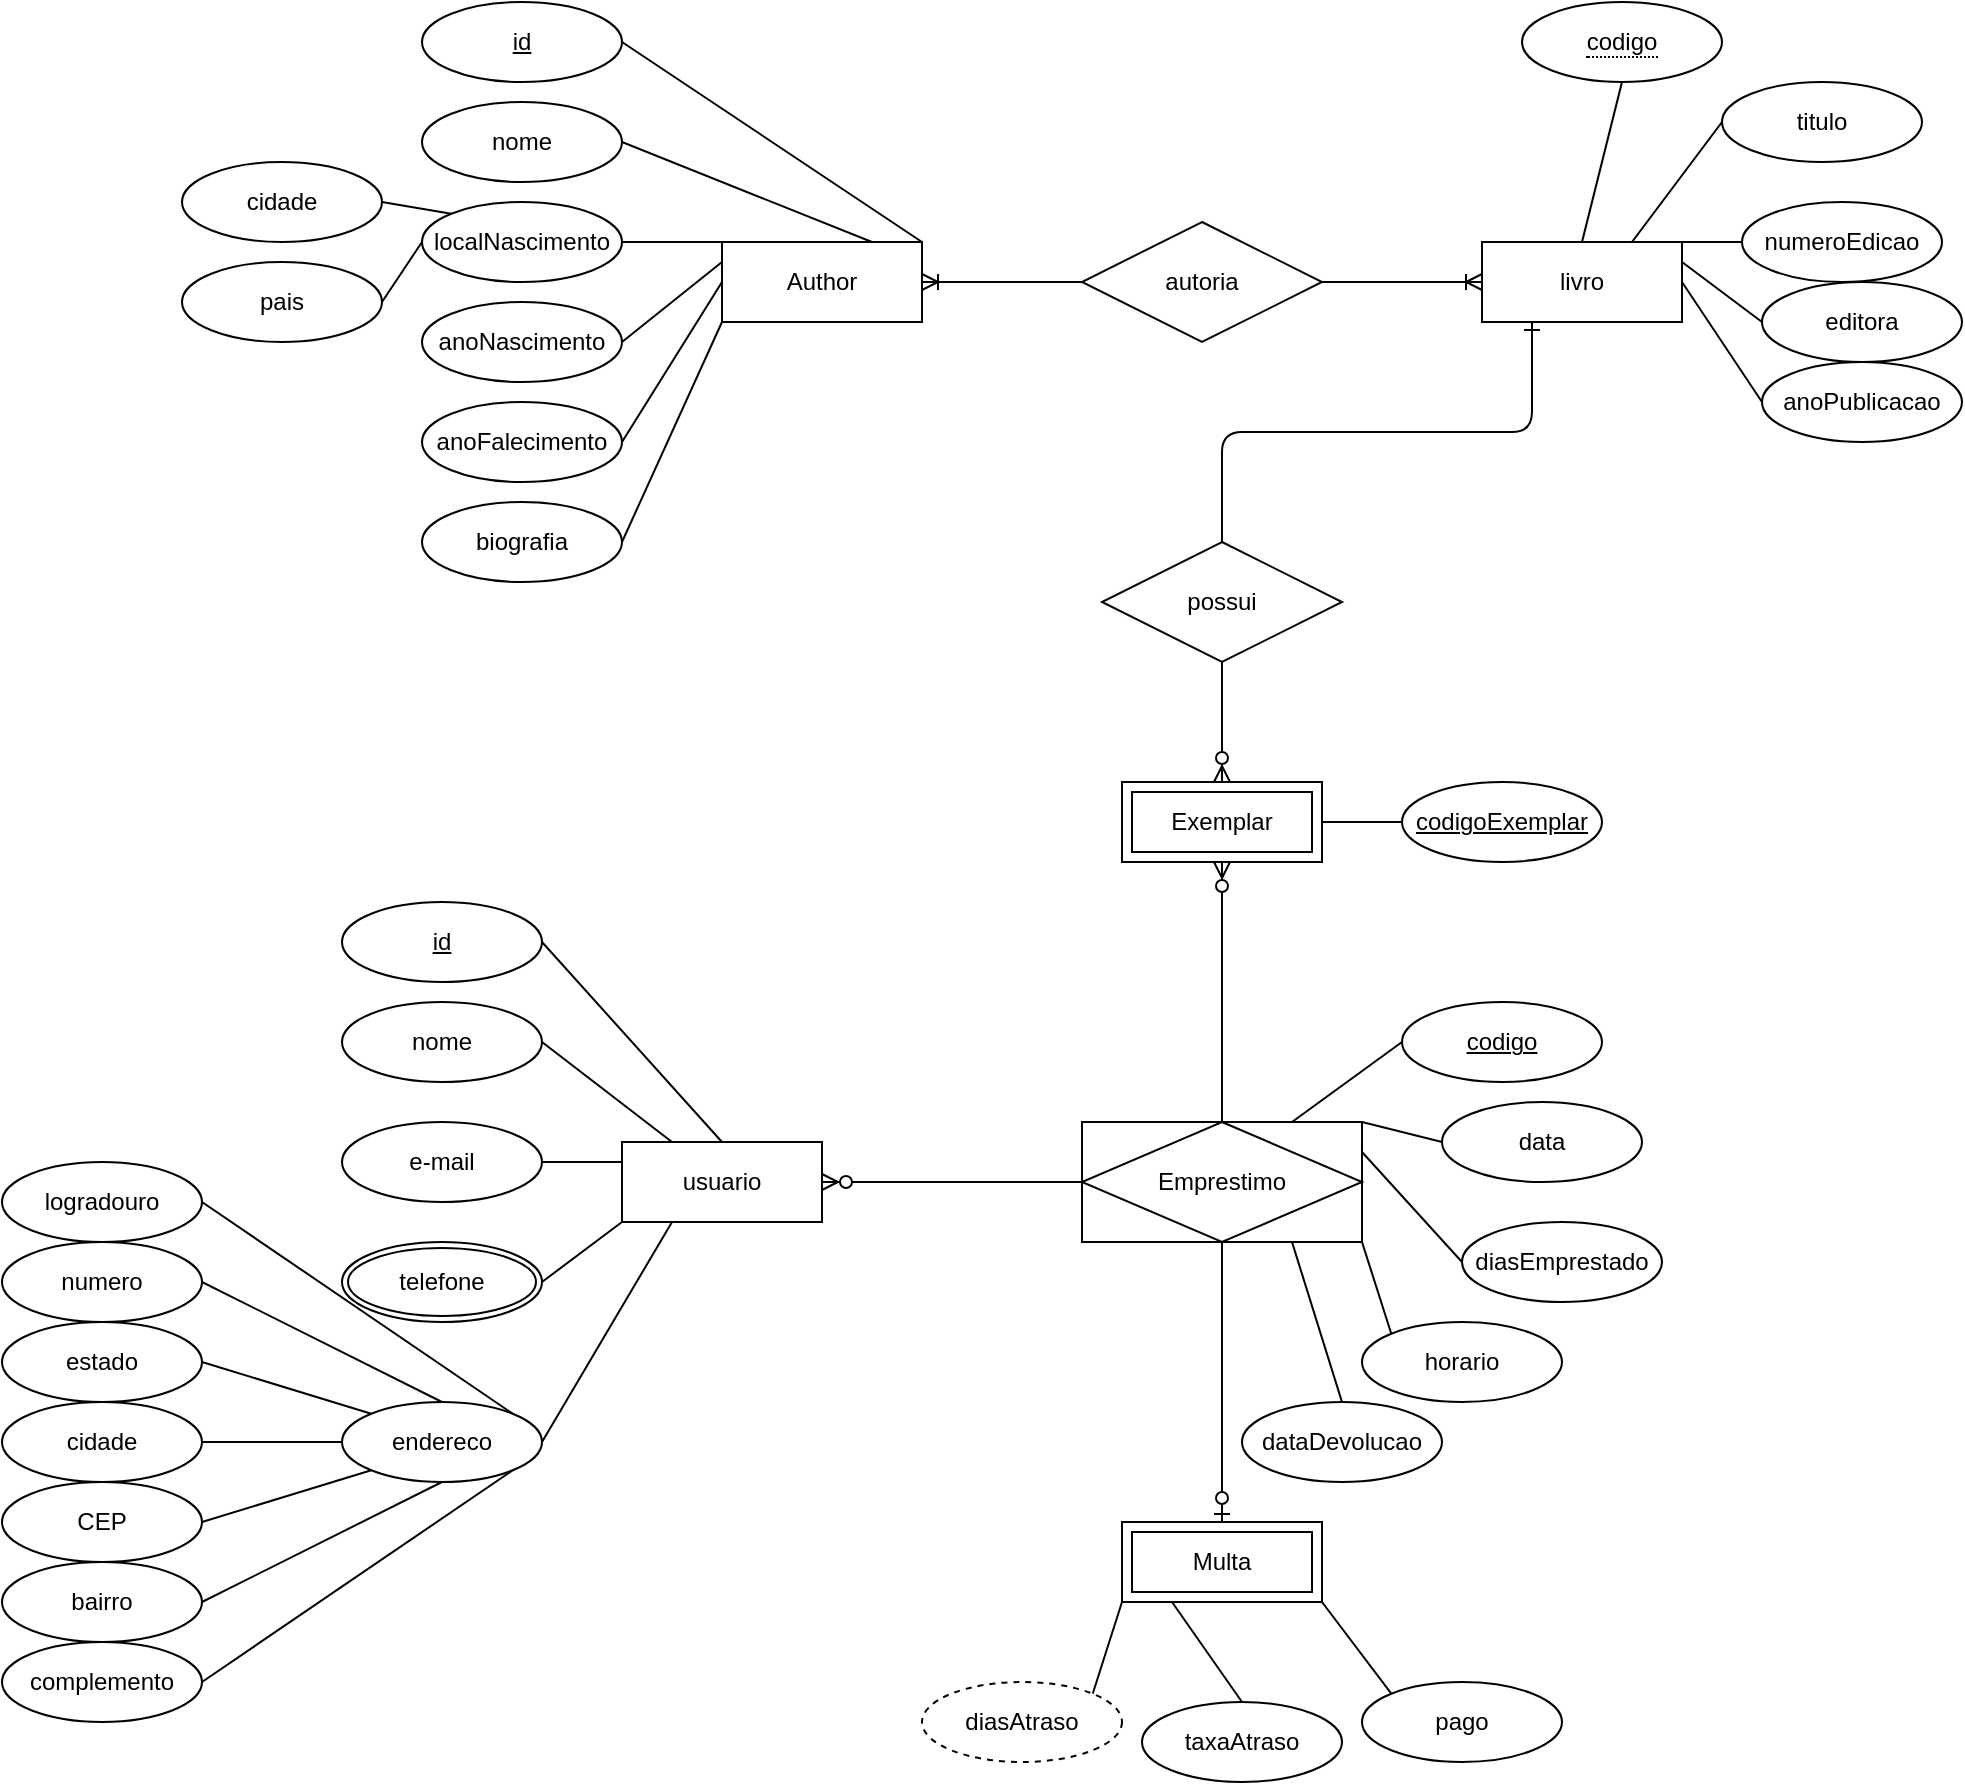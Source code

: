 <mxfile version="14.9.6" type="device"><diagram id="MHkU9fgcG_jjzwRfzNsh" name="Page-1"><mxGraphModel dx="1673" dy="851" grid="1" gridSize="10" guides="1" tooltips="1" connect="1" arrows="1" fold="1" page="1" pageScale="1" pageWidth="850" pageHeight="1100" math="0" shadow="0"><root><mxCell id="0"/><mxCell id="1" parent="0"/><mxCell id="HRNUDSs8KzSG2ins1wVb-1" value="Author" style="whiteSpace=wrap;html=1;align=center;" vertex="1" parent="1"><mxGeometry x="210" y="130" width="100" height="40" as="geometry"/></mxCell><mxCell id="HRNUDSs8KzSG2ins1wVb-76" style="edgeStyle=none;rounded=0;orthogonalLoop=1;jettySize=auto;html=1;exitX=1;exitY=0.5;exitDx=0;exitDy=0;entryX=0.75;entryY=0;entryDx=0;entryDy=0;endArrow=none;endFill=0;" edge="1" parent="1" source="HRNUDSs8KzSG2ins1wVb-2" target="HRNUDSs8KzSG2ins1wVb-1"><mxGeometry relative="1" as="geometry"/></mxCell><mxCell id="HRNUDSs8KzSG2ins1wVb-2" value="nome" style="ellipse;whiteSpace=wrap;html=1;align=center;" vertex="1" parent="1"><mxGeometry x="60" y="60" width="100" height="40" as="geometry"/></mxCell><mxCell id="HRNUDSs8KzSG2ins1wVb-80" style="edgeStyle=none;rounded=0;orthogonalLoop=1;jettySize=auto;html=1;exitX=1;exitY=0.5;exitDx=0;exitDy=0;entryX=0;entryY=0.25;entryDx=0;entryDy=0;endArrow=none;endFill=0;" edge="1" parent="1" source="HRNUDSs8KzSG2ins1wVb-3" target="HRNUDSs8KzSG2ins1wVb-1"><mxGeometry relative="1" as="geometry"/></mxCell><mxCell id="HRNUDSs8KzSG2ins1wVb-3" value="anoNascimento" style="ellipse;whiteSpace=wrap;html=1;align=center;" vertex="1" parent="1"><mxGeometry x="60" y="160" width="100" height="40" as="geometry"/></mxCell><mxCell id="HRNUDSs8KzSG2ins1wVb-81" style="edgeStyle=none;rounded=0;orthogonalLoop=1;jettySize=auto;html=1;exitX=1;exitY=0.5;exitDx=0;exitDy=0;entryX=0;entryY=0.5;entryDx=0;entryDy=0;endArrow=none;endFill=0;" edge="1" parent="1" source="HRNUDSs8KzSG2ins1wVb-4" target="HRNUDSs8KzSG2ins1wVb-1"><mxGeometry relative="1" as="geometry"/></mxCell><mxCell id="HRNUDSs8KzSG2ins1wVb-4" value="anoFalecimento" style="ellipse;whiteSpace=wrap;html=1;align=center;" vertex="1" parent="1"><mxGeometry x="60" y="210" width="100" height="40" as="geometry"/></mxCell><mxCell id="HRNUDSs8KzSG2ins1wVb-75" style="edgeStyle=none;rounded=0;orthogonalLoop=1;jettySize=auto;html=1;exitX=1;exitY=0.5;exitDx=0;exitDy=0;entryX=1;entryY=0;entryDx=0;entryDy=0;endArrow=none;endFill=0;" edge="1" parent="1" source="HRNUDSs8KzSG2ins1wVb-5" target="HRNUDSs8KzSG2ins1wVb-1"><mxGeometry relative="1" as="geometry"/></mxCell><mxCell id="HRNUDSs8KzSG2ins1wVb-5" value="id" style="ellipse;whiteSpace=wrap;html=1;align=center;fontStyle=4;" vertex="1" parent="1"><mxGeometry x="60" y="10" width="100" height="40" as="geometry"/></mxCell><mxCell id="HRNUDSs8KzSG2ins1wVb-77" style="edgeStyle=none;rounded=0;orthogonalLoop=1;jettySize=auto;html=1;exitX=1;exitY=0.5;exitDx=0;exitDy=0;entryX=0;entryY=0;entryDx=0;entryDy=0;endArrow=none;endFill=0;" edge="1" parent="1" source="HRNUDSs8KzSG2ins1wVb-6" target="HRNUDSs8KzSG2ins1wVb-1"><mxGeometry relative="1" as="geometry"/></mxCell><mxCell id="HRNUDSs8KzSG2ins1wVb-6" value="localNascimento" style="ellipse;whiteSpace=wrap;html=1;align=center;" vertex="1" parent="1"><mxGeometry x="60" y="110" width="100" height="40" as="geometry"/></mxCell><mxCell id="HRNUDSs8KzSG2ins1wVb-78" style="edgeStyle=none;rounded=0;orthogonalLoop=1;jettySize=auto;html=1;exitX=1;exitY=0.5;exitDx=0;exitDy=0;entryX=0;entryY=0;entryDx=0;entryDy=0;endArrow=none;endFill=0;" edge="1" parent="1" source="HRNUDSs8KzSG2ins1wVb-7" target="HRNUDSs8KzSG2ins1wVb-6"><mxGeometry relative="1" as="geometry"/></mxCell><mxCell id="HRNUDSs8KzSG2ins1wVb-7" value="cidade" style="ellipse;whiteSpace=wrap;html=1;align=center;" vertex="1" parent="1"><mxGeometry x="-60" y="90" width="100" height="40" as="geometry"/></mxCell><mxCell id="HRNUDSs8KzSG2ins1wVb-79" style="edgeStyle=none;rounded=0;orthogonalLoop=1;jettySize=auto;html=1;exitX=1;exitY=0.5;exitDx=0;exitDy=0;entryX=0;entryY=0.5;entryDx=0;entryDy=0;endArrow=none;endFill=0;" edge="1" parent="1" source="HRNUDSs8KzSG2ins1wVb-8" target="HRNUDSs8KzSG2ins1wVb-6"><mxGeometry relative="1" as="geometry"/></mxCell><mxCell id="HRNUDSs8KzSG2ins1wVb-8" value="pais" style="ellipse;whiteSpace=wrap;html=1;align=center;" vertex="1" parent="1"><mxGeometry x="-60" y="140" width="100" height="40" as="geometry"/></mxCell><mxCell id="HRNUDSs8KzSG2ins1wVb-82" style="edgeStyle=none;rounded=0;orthogonalLoop=1;jettySize=auto;html=1;exitX=1;exitY=0.5;exitDx=0;exitDy=0;entryX=0;entryY=1;entryDx=0;entryDy=0;endArrow=none;endFill=0;" edge="1" parent="1" source="HRNUDSs8KzSG2ins1wVb-9" target="HRNUDSs8KzSG2ins1wVb-1"><mxGeometry relative="1" as="geometry"/></mxCell><mxCell id="HRNUDSs8KzSG2ins1wVb-9" value="biografia" style="ellipse;whiteSpace=wrap;html=1;align=center;" vertex="1" parent="1"><mxGeometry x="60" y="260" width="100" height="40" as="geometry"/></mxCell><mxCell id="HRNUDSs8KzSG2ins1wVb-70" style="edgeStyle=none;rounded=0;orthogonalLoop=1;jettySize=auto;html=1;exitX=0.5;exitY=0;exitDx=0;exitDy=0;entryX=0.5;entryY=1;entryDx=0;entryDy=0;endArrow=none;endFill=0;" edge="1" parent="1" source="HRNUDSs8KzSG2ins1wVb-10" target="HRNUDSs8KzSG2ins1wVb-11"><mxGeometry relative="1" as="geometry"/></mxCell><mxCell id="HRNUDSs8KzSG2ins1wVb-10" value="livro" style="whiteSpace=wrap;html=1;align=center;" vertex="1" parent="1"><mxGeometry x="590" y="130" width="100" height="40" as="geometry"/></mxCell><mxCell id="HRNUDSs8KzSG2ins1wVb-11" value="&lt;span style=&quot;border-bottom: 1px dotted&quot;&gt;codigo&lt;/span&gt;" style="ellipse;whiteSpace=wrap;html=1;align=center;" vertex="1" parent="1"><mxGeometry x="610" y="10" width="100" height="40" as="geometry"/></mxCell><mxCell id="HRNUDSs8KzSG2ins1wVb-71" style="edgeStyle=none;rounded=0;orthogonalLoop=1;jettySize=auto;html=1;exitX=0;exitY=0.5;exitDx=0;exitDy=0;entryX=0.75;entryY=0;entryDx=0;entryDy=0;endArrow=none;endFill=0;" edge="1" parent="1" source="HRNUDSs8KzSG2ins1wVb-12" target="HRNUDSs8KzSG2ins1wVb-10"><mxGeometry relative="1" as="geometry"/></mxCell><mxCell id="HRNUDSs8KzSG2ins1wVb-12" value="titulo" style="ellipse;whiteSpace=wrap;html=1;align=center;" vertex="1" parent="1"><mxGeometry x="710" y="50" width="100" height="40" as="geometry"/></mxCell><mxCell id="HRNUDSs8KzSG2ins1wVb-72" style="edgeStyle=none;rounded=0;orthogonalLoop=1;jettySize=auto;html=1;exitX=0;exitY=0.5;exitDx=0;exitDy=0;entryX=1;entryY=0;entryDx=0;entryDy=0;endArrow=none;endFill=0;" edge="1" parent="1" source="HRNUDSs8KzSG2ins1wVb-13" target="HRNUDSs8KzSG2ins1wVb-10"><mxGeometry relative="1" as="geometry"/></mxCell><mxCell id="HRNUDSs8KzSG2ins1wVb-13" value="numeroEdicao" style="ellipse;whiteSpace=wrap;html=1;align=center;" vertex="1" parent="1"><mxGeometry x="720" y="110" width="100" height="40" as="geometry"/></mxCell><mxCell id="HRNUDSs8KzSG2ins1wVb-73" style="edgeStyle=none;rounded=0;orthogonalLoop=1;jettySize=auto;html=1;exitX=0;exitY=0.5;exitDx=0;exitDy=0;entryX=1;entryY=0.25;entryDx=0;entryDy=0;endArrow=none;endFill=0;" edge="1" parent="1" source="HRNUDSs8KzSG2ins1wVb-14" target="HRNUDSs8KzSG2ins1wVb-10"><mxGeometry relative="1" as="geometry"/></mxCell><mxCell id="HRNUDSs8KzSG2ins1wVb-14" value="editora" style="ellipse;whiteSpace=wrap;html=1;align=center;" vertex="1" parent="1"><mxGeometry x="730" y="150" width="100" height="40" as="geometry"/></mxCell><mxCell id="HRNUDSs8KzSG2ins1wVb-74" style="edgeStyle=none;rounded=0;orthogonalLoop=1;jettySize=auto;html=1;exitX=0;exitY=0.5;exitDx=0;exitDy=0;entryX=1;entryY=0.5;entryDx=0;entryDy=0;endArrow=none;endFill=0;" edge="1" parent="1" source="HRNUDSs8KzSG2ins1wVb-15" target="HRNUDSs8KzSG2ins1wVb-10"><mxGeometry relative="1" as="geometry"/></mxCell><mxCell id="HRNUDSs8KzSG2ins1wVb-15" value="anoPublicacao" style="ellipse;whiteSpace=wrap;html=1;align=center;" vertex="1" parent="1"><mxGeometry x="730" y="190" width="100" height="40" as="geometry"/></mxCell><mxCell id="HRNUDSs8KzSG2ins1wVb-99" style="edgeStyle=none;rounded=0;orthogonalLoop=1;jettySize=auto;html=1;exitX=0;exitY=0.5;exitDx=0;exitDy=0;entryX=1;entryY=0.5;entryDx=0;entryDy=0;endArrow=none;endFill=0;" edge="1" parent="1" source="HRNUDSs8KzSG2ins1wVb-20"><mxGeometry relative="1" as="geometry"><mxPoint x="510" y="420" as="targetPoint"/></mxGeometry></mxCell><mxCell id="HRNUDSs8KzSG2ins1wVb-20" value="codigoExemplar" style="ellipse;whiteSpace=wrap;html=1;align=center;fontStyle=4;" vertex="1" parent="1"><mxGeometry x="550" y="400" width="100" height="40" as="geometry"/></mxCell><mxCell id="HRNUDSs8KzSG2ins1wVb-22" value="usuario" style="whiteSpace=wrap;html=1;align=center;" vertex="1" parent="1"><mxGeometry x="160" y="580" width="100" height="40" as="geometry"/></mxCell><mxCell id="HRNUDSs8KzSG2ins1wVb-88" style="edgeStyle=none;rounded=0;orthogonalLoop=1;jettySize=auto;html=1;exitX=1;exitY=0.5;exitDx=0;exitDy=0;entryX=0.5;entryY=0;entryDx=0;entryDy=0;endArrow=none;endFill=0;" edge="1" parent="1" source="HRNUDSs8KzSG2ins1wVb-23" target="HRNUDSs8KzSG2ins1wVb-22"><mxGeometry relative="1" as="geometry"/></mxCell><mxCell id="HRNUDSs8KzSG2ins1wVb-23" value="id" style="ellipse;whiteSpace=wrap;html=1;align=center;fontStyle=4;" vertex="1" parent="1"><mxGeometry x="20" y="460" width="100" height="40" as="geometry"/></mxCell><mxCell id="HRNUDSs8KzSG2ins1wVb-87" style="edgeStyle=none;rounded=0;orthogonalLoop=1;jettySize=auto;html=1;exitX=1;exitY=0.5;exitDx=0;exitDy=0;entryX=0.25;entryY=0;entryDx=0;entryDy=0;endArrow=none;endFill=0;" edge="1" parent="1" source="HRNUDSs8KzSG2ins1wVb-24" target="HRNUDSs8KzSG2ins1wVb-22"><mxGeometry relative="1" as="geometry"/></mxCell><mxCell id="HRNUDSs8KzSG2ins1wVb-24" value="nome" style="ellipse;whiteSpace=wrap;html=1;align=center;" vertex="1" parent="1"><mxGeometry x="20" y="510" width="100" height="40" as="geometry"/></mxCell><mxCell id="HRNUDSs8KzSG2ins1wVb-85" style="edgeStyle=none;rounded=0;orthogonalLoop=1;jettySize=auto;html=1;exitX=1;exitY=0.5;exitDx=0;exitDy=0;entryX=0.25;entryY=1;entryDx=0;entryDy=0;endArrow=none;endFill=0;" edge="1" parent="1" source="HRNUDSs8KzSG2ins1wVb-25" target="HRNUDSs8KzSG2ins1wVb-22"><mxGeometry relative="1" as="geometry"/></mxCell><mxCell id="HRNUDSs8KzSG2ins1wVb-25" value="endereco" style="ellipse;whiteSpace=wrap;html=1;align=center;" vertex="1" parent="1"><mxGeometry x="20" y="710" width="100" height="40" as="geometry"/></mxCell><mxCell id="HRNUDSs8KzSG2ins1wVb-86" style="edgeStyle=none;rounded=0;orthogonalLoop=1;jettySize=auto;html=1;exitX=1;exitY=0.5;exitDx=0;exitDy=0;entryX=0;entryY=0.25;entryDx=0;entryDy=0;endArrow=none;endFill=0;" edge="1" parent="1" source="HRNUDSs8KzSG2ins1wVb-26" target="HRNUDSs8KzSG2ins1wVb-22"><mxGeometry relative="1" as="geometry"/></mxCell><mxCell id="HRNUDSs8KzSG2ins1wVb-26" value="e-mail" style="ellipse;whiteSpace=wrap;html=1;align=center;" vertex="1" parent="1"><mxGeometry x="20" y="570" width="100" height="40" as="geometry"/></mxCell><mxCell id="HRNUDSs8KzSG2ins1wVb-93" style="edgeStyle=none;rounded=0;orthogonalLoop=1;jettySize=auto;html=1;exitX=1;exitY=0.5;exitDx=0;exitDy=0;entryX=1;entryY=0;entryDx=0;entryDy=0;endArrow=none;endFill=0;" edge="1" parent="1" source="HRNUDSs8KzSG2ins1wVb-27" target="HRNUDSs8KzSG2ins1wVb-25"><mxGeometry relative="1" as="geometry"/></mxCell><mxCell id="HRNUDSs8KzSG2ins1wVb-27" value="logradouro" style="ellipse;whiteSpace=wrap;html=1;align=center;" vertex="1" parent="1"><mxGeometry x="-150" y="590" width="100" height="40" as="geometry"/></mxCell><mxCell id="HRNUDSs8KzSG2ins1wVb-84" style="edgeStyle=none;rounded=0;orthogonalLoop=1;jettySize=auto;html=1;exitX=1;exitY=0.5;exitDx=0;exitDy=0;entryX=0;entryY=1;entryDx=0;entryDy=0;endArrow=none;endFill=0;" edge="1" parent="1" source="HRNUDSs8KzSG2ins1wVb-28" target="HRNUDSs8KzSG2ins1wVb-22"><mxGeometry relative="1" as="geometry"/></mxCell><mxCell id="HRNUDSs8KzSG2ins1wVb-28" value="telefone" style="ellipse;shape=doubleEllipse;margin=3;whiteSpace=wrap;html=1;align=center;" vertex="1" parent="1"><mxGeometry x="20" y="630" width="100" height="40" as="geometry"/></mxCell><mxCell id="HRNUDSs8KzSG2ins1wVb-94" style="edgeStyle=none;rounded=0;orthogonalLoop=1;jettySize=auto;html=1;exitX=1;exitY=0.5;exitDx=0;exitDy=0;entryX=0.5;entryY=0;entryDx=0;entryDy=0;endArrow=none;endFill=0;" edge="1" parent="1" source="HRNUDSs8KzSG2ins1wVb-29" target="HRNUDSs8KzSG2ins1wVb-25"><mxGeometry relative="1" as="geometry"/></mxCell><mxCell id="HRNUDSs8KzSG2ins1wVb-29" value="numero" style="ellipse;whiteSpace=wrap;html=1;align=center;" vertex="1" parent="1"><mxGeometry x="-150" y="630" width="100" height="40" as="geometry"/></mxCell><mxCell id="HRNUDSs8KzSG2ins1wVb-89" style="edgeStyle=none;rounded=0;orthogonalLoop=1;jettySize=auto;html=1;exitX=1;exitY=0.5;exitDx=0;exitDy=0;entryX=1;entryY=1;entryDx=0;entryDy=0;endArrow=none;endFill=0;" edge="1" parent="1" source="HRNUDSs8KzSG2ins1wVb-30" target="HRNUDSs8KzSG2ins1wVb-25"><mxGeometry relative="1" as="geometry"/></mxCell><mxCell id="HRNUDSs8KzSG2ins1wVb-30" value="complemento" style="ellipse;whiteSpace=wrap;html=1;align=center;" vertex="1" parent="1"><mxGeometry x="-150" y="830" width="100" height="40" as="geometry"/></mxCell><mxCell id="HRNUDSs8KzSG2ins1wVb-90" style="edgeStyle=none;rounded=0;orthogonalLoop=1;jettySize=auto;html=1;exitX=1;exitY=0.5;exitDx=0;exitDy=0;entryX=0.5;entryY=1;entryDx=0;entryDy=0;endArrow=none;endFill=0;" edge="1" parent="1" source="HRNUDSs8KzSG2ins1wVb-31" target="HRNUDSs8KzSG2ins1wVb-25"><mxGeometry relative="1" as="geometry"/></mxCell><mxCell id="HRNUDSs8KzSG2ins1wVb-31" value="bairro" style="ellipse;whiteSpace=wrap;html=1;align=center;" vertex="1" parent="1"><mxGeometry x="-150" y="790" width="100" height="40" as="geometry"/></mxCell><mxCell id="HRNUDSs8KzSG2ins1wVb-91" style="edgeStyle=none;rounded=0;orthogonalLoop=1;jettySize=auto;html=1;exitX=1;exitY=0.5;exitDx=0;exitDy=0;entryX=0;entryY=1;entryDx=0;entryDy=0;endArrow=none;endFill=0;" edge="1" parent="1" source="HRNUDSs8KzSG2ins1wVb-32" target="HRNUDSs8KzSG2ins1wVb-25"><mxGeometry relative="1" as="geometry"/></mxCell><mxCell id="HRNUDSs8KzSG2ins1wVb-32" value="CEP" style="ellipse;whiteSpace=wrap;html=1;align=center;" vertex="1" parent="1"><mxGeometry x="-150" y="750" width="100" height="40" as="geometry"/></mxCell><mxCell id="HRNUDSs8KzSG2ins1wVb-92" style="edgeStyle=none;rounded=0;orthogonalLoop=1;jettySize=auto;html=1;exitX=1;exitY=0.5;exitDx=0;exitDy=0;endArrow=none;endFill=0;" edge="1" parent="1" source="HRNUDSs8KzSG2ins1wVb-33" target="HRNUDSs8KzSG2ins1wVb-25"><mxGeometry relative="1" as="geometry"/></mxCell><mxCell id="HRNUDSs8KzSG2ins1wVb-33" value="cidade" style="ellipse;whiteSpace=wrap;html=1;align=center;" vertex="1" parent="1"><mxGeometry x="-150" y="710" width="100" height="40" as="geometry"/></mxCell><mxCell id="HRNUDSs8KzSG2ins1wVb-95" style="edgeStyle=none;rounded=0;orthogonalLoop=1;jettySize=auto;html=1;exitX=1;exitY=0.5;exitDx=0;exitDy=0;entryX=0;entryY=0;entryDx=0;entryDy=0;endArrow=none;endFill=0;" edge="1" parent="1" source="HRNUDSs8KzSG2ins1wVb-34" target="HRNUDSs8KzSG2ins1wVb-25"><mxGeometry relative="1" as="geometry"/></mxCell><mxCell id="HRNUDSs8KzSG2ins1wVb-34" value="estado" style="ellipse;whiteSpace=wrap;html=1;align=center;" vertex="1" parent="1"><mxGeometry x="-150" y="670" width="100" height="40" as="geometry"/></mxCell><mxCell id="HRNUDSs8KzSG2ins1wVb-100" style="edgeStyle=none;rounded=0;orthogonalLoop=1;jettySize=auto;html=1;exitX=0;exitY=0.5;exitDx=0;exitDy=0;entryX=0.75;entryY=0;entryDx=0;entryDy=0;endArrow=none;endFill=0;" edge="1" parent="1" source="HRNUDSs8KzSG2ins1wVb-41" target="HRNUDSs8KzSG2ins1wVb-58"><mxGeometry relative="1" as="geometry"/></mxCell><mxCell id="HRNUDSs8KzSG2ins1wVb-41" value="codigo" style="ellipse;whiteSpace=wrap;html=1;align=center;fontStyle=4;" vertex="1" parent="1"><mxGeometry x="550" y="510" width="100" height="40" as="geometry"/></mxCell><mxCell id="HRNUDSs8KzSG2ins1wVb-101" style="edgeStyle=none;rounded=0;orthogonalLoop=1;jettySize=auto;html=1;exitX=0;exitY=0.5;exitDx=0;exitDy=0;entryX=1;entryY=0;entryDx=0;entryDy=0;endArrow=none;endFill=0;" edge="1" parent="1" source="HRNUDSs8KzSG2ins1wVb-42" target="HRNUDSs8KzSG2ins1wVb-58"><mxGeometry relative="1" as="geometry"/></mxCell><mxCell id="HRNUDSs8KzSG2ins1wVb-42" value="data" style="ellipse;whiteSpace=wrap;html=1;align=center;" vertex="1" parent="1"><mxGeometry x="570" y="560" width="100" height="40" as="geometry"/></mxCell><mxCell id="HRNUDSs8KzSG2ins1wVb-103" style="edgeStyle=none;rounded=0;orthogonalLoop=1;jettySize=auto;html=1;exitX=0;exitY=0;exitDx=0;exitDy=0;entryX=1;entryY=1;entryDx=0;entryDy=0;endArrow=none;endFill=0;" edge="1" parent="1" source="HRNUDSs8KzSG2ins1wVb-43" target="HRNUDSs8KzSG2ins1wVb-58"><mxGeometry relative="1" as="geometry"/></mxCell><mxCell id="HRNUDSs8KzSG2ins1wVb-43" value="horario" style="ellipse;whiteSpace=wrap;html=1;align=center;" vertex="1" parent="1"><mxGeometry x="530" y="670" width="100" height="40" as="geometry"/></mxCell><mxCell id="HRNUDSs8KzSG2ins1wVb-102" style="edgeStyle=none;rounded=0;orthogonalLoop=1;jettySize=auto;html=1;exitX=0;exitY=0.5;exitDx=0;exitDy=0;entryX=1;entryY=0.25;entryDx=0;entryDy=0;endArrow=none;endFill=0;" edge="1" parent="1" source="HRNUDSs8KzSG2ins1wVb-44" target="HRNUDSs8KzSG2ins1wVb-58"><mxGeometry relative="1" as="geometry"/></mxCell><mxCell id="HRNUDSs8KzSG2ins1wVb-44" value="diasEmprestado" style="ellipse;whiteSpace=wrap;html=1;align=center;" vertex="1" parent="1"><mxGeometry x="580" y="620" width="100" height="40" as="geometry"/></mxCell><mxCell id="HRNUDSs8KzSG2ins1wVb-104" style="edgeStyle=none;rounded=0;orthogonalLoop=1;jettySize=auto;html=1;exitX=0.5;exitY=0;exitDx=0;exitDy=0;entryX=0.75;entryY=1;entryDx=0;entryDy=0;endArrow=none;endFill=0;" edge="1" parent="1" source="HRNUDSs8KzSG2ins1wVb-46" target="HRNUDSs8KzSG2ins1wVb-58"><mxGeometry relative="1" as="geometry"/></mxCell><mxCell id="HRNUDSs8KzSG2ins1wVb-46" value="dataDevolucao" style="ellipse;whiteSpace=wrap;html=1;align=center;" vertex="1" parent="1"><mxGeometry x="470" y="710" width="100" height="40" as="geometry"/></mxCell><mxCell id="HRNUDSs8KzSG2ins1wVb-47" value="Multa" style="shape=ext;margin=3;double=1;whiteSpace=wrap;html=1;align=center;" vertex="1" parent="1"><mxGeometry x="410" y="770" width="100" height="40" as="geometry"/></mxCell><mxCell id="HRNUDSs8KzSG2ins1wVb-96" style="edgeStyle=none;rounded=0;orthogonalLoop=1;jettySize=auto;html=1;exitX=1;exitY=0;exitDx=0;exitDy=0;entryX=0;entryY=1;entryDx=0;entryDy=0;endArrow=none;endFill=0;" edge="1" parent="1" source="HRNUDSs8KzSG2ins1wVb-54" target="HRNUDSs8KzSG2ins1wVb-47"><mxGeometry relative="1" as="geometry"/></mxCell><mxCell id="HRNUDSs8KzSG2ins1wVb-54" value="diasAtraso" style="ellipse;whiteSpace=wrap;html=1;align=center;dashed=1;" vertex="1" parent="1"><mxGeometry x="310" y="850" width="100" height="40" as="geometry"/></mxCell><mxCell id="HRNUDSs8KzSG2ins1wVb-97" style="edgeStyle=none;rounded=0;orthogonalLoop=1;jettySize=auto;html=1;exitX=0.5;exitY=0;exitDx=0;exitDy=0;entryX=0.25;entryY=1;entryDx=0;entryDy=0;endArrow=none;endFill=0;" edge="1" parent="1" source="HRNUDSs8KzSG2ins1wVb-56" target="HRNUDSs8KzSG2ins1wVb-47"><mxGeometry relative="1" as="geometry"/></mxCell><mxCell id="HRNUDSs8KzSG2ins1wVb-56" value="taxaAtraso" style="ellipse;whiteSpace=wrap;html=1;align=center;" vertex="1" parent="1"><mxGeometry x="420" y="860" width="100" height="40" as="geometry"/></mxCell><mxCell id="HRNUDSs8KzSG2ins1wVb-98" style="edgeStyle=none;rounded=0;orthogonalLoop=1;jettySize=auto;html=1;exitX=0;exitY=0;exitDx=0;exitDy=0;entryX=1;entryY=1;entryDx=0;entryDy=0;endArrow=none;endFill=0;" edge="1" parent="1" source="HRNUDSs8KzSG2ins1wVb-57" target="HRNUDSs8KzSG2ins1wVb-47"><mxGeometry relative="1" as="geometry"/></mxCell><mxCell id="HRNUDSs8KzSG2ins1wVb-57" value="pago" style="ellipse;whiteSpace=wrap;html=1;align=center;" vertex="1" parent="1"><mxGeometry x="530" y="850" width="100" height="40" as="geometry"/></mxCell><mxCell id="HRNUDSs8KzSG2ins1wVb-58" value="Emprestimo" style="shape=associativeEntity;whiteSpace=wrap;html=1;align=center;" vertex="1" parent="1"><mxGeometry x="390" y="570" width="140" height="60" as="geometry"/></mxCell><mxCell id="HRNUDSs8KzSG2ins1wVb-59" value="autoria" style="shape=rhombus;perimeter=rhombusPerimeter;whiteSpace=wrap;html=1;align=center;" vertex="1" parent="1"><mxGeometry x="390" y="120" width="120" height="60" as="geometry"/></mxCell><mxCell id="HRNUDSs8KzSG2ins1wVb-61" value="" style="edgeStyle=entityRelationEdgeStyle;fontSize=12;html=1;endArrow=ERoneToMany;entryX=1;entryY=0.5;entryDx=0;entryDy=0;exitX=0;exitY=0.5;exitDx=0;exitDy=0;" edge="1" parent="1" source="HRNUDSs8KzSG2ins1wVb-59" target="HRNUDSs8KzSG2ins1wVb-1"><mxGeometry width="100" height="100" relative="1" as="geometry"><mxPoint x="330" y="230" as="sourcePoint"/><mxPoint x="430" y="130" as="targetPoint"/></mxGeometry></mxCell><mxCell id="HRNUDSs8KzSG2ins1wVb-62" value="" style="edgeStyle=entityRelationEdgeStyle;fontSize=12;html=1;endArrow=ERoneToMany;entryX=0;entryY=0.5;entryDx=0;entryDy=0;exitX=1;exitY=0.5;exitDx=0;exitDy=0;" edge="1" parent="1" source="HRNUDSs8KzSG2ins1wVb-59" target="HRNUDSs8KzSG2ins1wVb-10"><mxGeometry width="100" height="100" relative="1" as="geometry"><mxPoint x="520" y="160" as="sourcePoint"/><mxPoint x="400" y="210" as="targetPoint"/></mxGeometry></mxCell><mxCell id="HRNUDSs8KzSG2ins1wVb-63" value="possui" style="shape=rhombus;perimeter=rhombusPerimeter;whiteSpace=wrap;html=1;align=center;" vertex="1" parent="1"><mxGeometry x="400" y="280" width="120" height="60" as="geometry"/></mxCell><mxCell id="HRNUDSs8KzSG2ins1wVb-65" value="" style="fontSize=12;html=1;endArrow=ERone;endFill=1;exitX=0.5;exitY=0;exitDx=0;exitDy=0;entryX=0.25;entryY=1;entryDx=0;entryDy=0;edgeStyle=orthogonalEdgeStyle;" edge="1" parent="1" source="HRNUDSs8KzSG2ins1wVb-63" target="HRNUDSs8KzSG2ins1wVb-10"><mxGeometry width="100" height="100" relative="1" as="geometry"><mxPoint x="440" y="360" as="sourcePoint"/><mxPoint x="540" y="260" as="targetPoint"/></mxGeometry></mxCell><mxCell id="HRNUDSs8KzSG2ins1wVb-67" value="" style="fontSize=12;html=1;endArrow=ERzeroToMany;endFill=1;exitX=0.5;exitY=0;exitDx=0;exitDy=0;entryX=0.5;entryY=1;entryDx=0;entryDy=0;" edge="1" parent="1" source="HRNUDSs8KzSG2ins1wVb-58"><mxGeometry width="100" height="100" relative="1" as="geometry"><mxPoint x="390" y="690" as="sourcePoint"/><mxPoint x="460" y="440" as="targetPoint"/></mxGeometry></mxCell><mxCell id="HRNUDSs8KzSG2ins1wVb-68" value="" style="fontSize=12;html=1;endArrow=ERzeroToMany;endFill=1;exitX=0;exitY=0.5;exitDx=0;exitDy=0;entryX=1;entryY=0.5;entryDx=0;entryDy=0;" edge="1" parent="1" source="HRNUDSs8KzSG2ins1wVb-58" target="HRNUDSs8KzSG2ins1wVb-22"><mxGeometry width="100" height="100" relative="1" as="geometry"><mxPoint x="450" y="580" as="sourcePoint"/><mxPoint x="450" y="450" as="targetPoint"/></mxGeometry></mxCell><mxCell id="HRNUDSs8KzSG2ins1wVb-69" value="" style="fontSize=12;html=1;endArrow=ERzeroToOne;endFill=1;exitX=0.5;exitY=1;exitDx=0;exitDy=0;entryX=0.5;entryY=0;entryDx=0;entryDy=0;" edge="1" parent="1" source="HRNUDSs8KzSG2ins1wVb-58" target="HRNUDSs8KzSG2ins1wVb-47"><mxGeometry width="100" height="100" relative="1" as="geometry"><mxPoint x="390" y="690" as="sourcePoint"/><mxPoint x="490" y="590" as="targetPoint"/></mxGeometry></mxCell><mxCell id="HRNUDSs8KzSG2ins1wVb-105" value="Exemplar" style="shape=ext;margin=3;double=1;whiteSpace=wrap;html=1;align=center;" vertex="1" parent="1"><mxGeometry x="410" y="400" width="100" height="40" as="geometry"/></mxCell><mxCell id="HRNUDSs8KzSG2ins1wVb-106" value="" style="fontSize=12;html=1;endArrow=ERzeroToMany;endFill=1;exitX=0.5;exitY=1;exitDx=0;exitDy=0;entryX=0.5;entryY=0;entryDx=0;entryDy=0;edgeStyle=orthogonalEdgeStyle;" edge="1" parent="1" source="HRNUDSs8KzSG2ins1wVb-63" target="HRNUDSs8KzSG2ins1wVb-105"><mxGeometry width="100" height="100" relative="1" as="geometry"><mxPoint x="520" y="560" as="sourcePoint"/><mxPoint x="620" y="460" as="targetPoint"/></mxGeometry></mxCell></root></mxGraphModel></diagram></mxfile>
